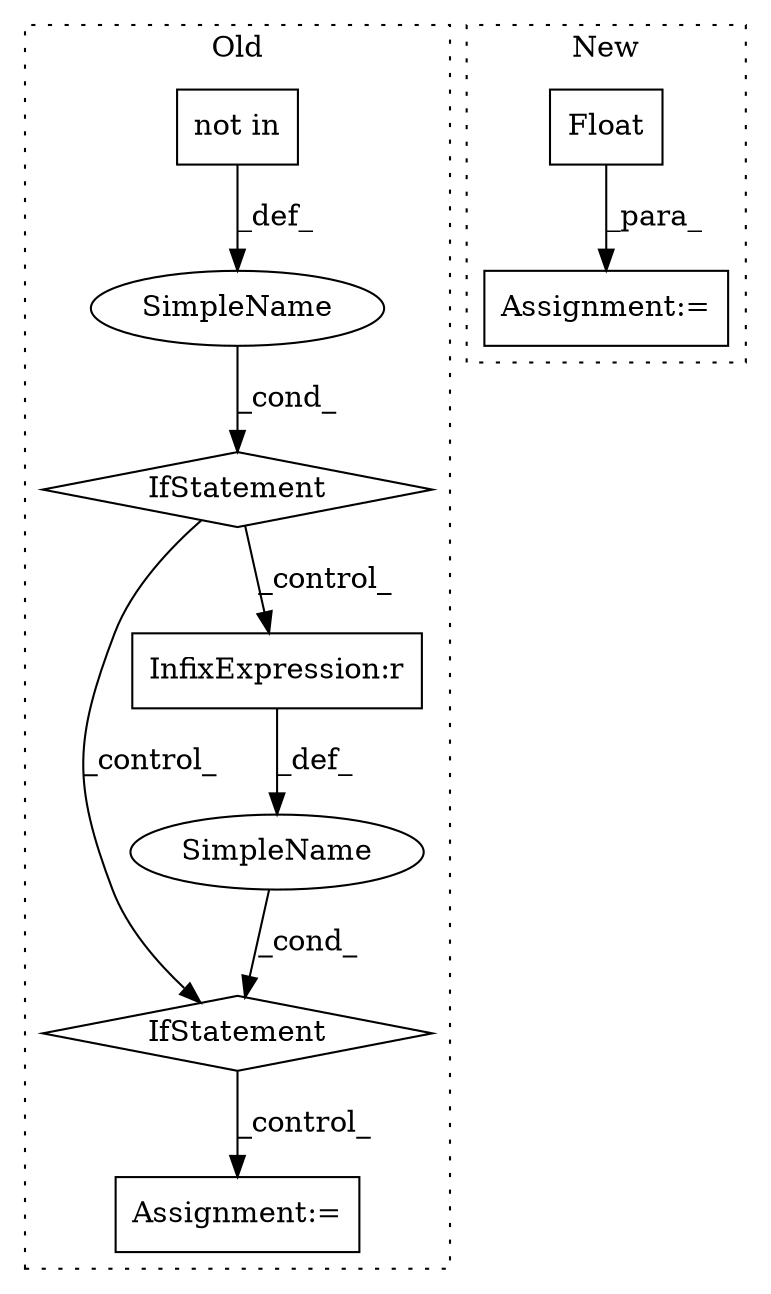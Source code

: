 digraph G {
subgraph cluster0 {
1 [label="not in" a="108" s="7982" l="55" shape="box"];
3 [label="IfStatement" a="25" s="7943,8038" l="4,2" shape="diamond"];
5 [label="Assignment:=" a="7" s="8285" l="1" shape="box"];
6 [label="SimpleName" a="42" s="" l="" shape="ellipse"];
7 [label="IfStatement" a="25" s="8109,8137" l="4,2" shape="diamond"];
8 [label="SimpleName" a="42" s="" l="" shape="ellipse"];
9 [label="InfixExpression:r" a="27" s="8129" l="4" shape="box"];
label = "Old";
style="dotted";
}
subgraph cluster1 {
2 [label="Float" a="32" s="7688,7730" l="6,1" shape="box"];
4 [label="Assignment:=" a="7" s="8176" l="1" shape="box"];
label = "New";
style="dotted";
}
1 -> 6 [label="_def_"];
2 -> 4 [label="_para_"];
3 -> 9 [label="_control_"];
3 -> 7 [label="_control_"];
6 -> 3 [label="_cond_"];
7 -> 5 [label="_control_"];
8 -> 7 [label="_cond_"];
9 -> 8 [label="_def_"];
}